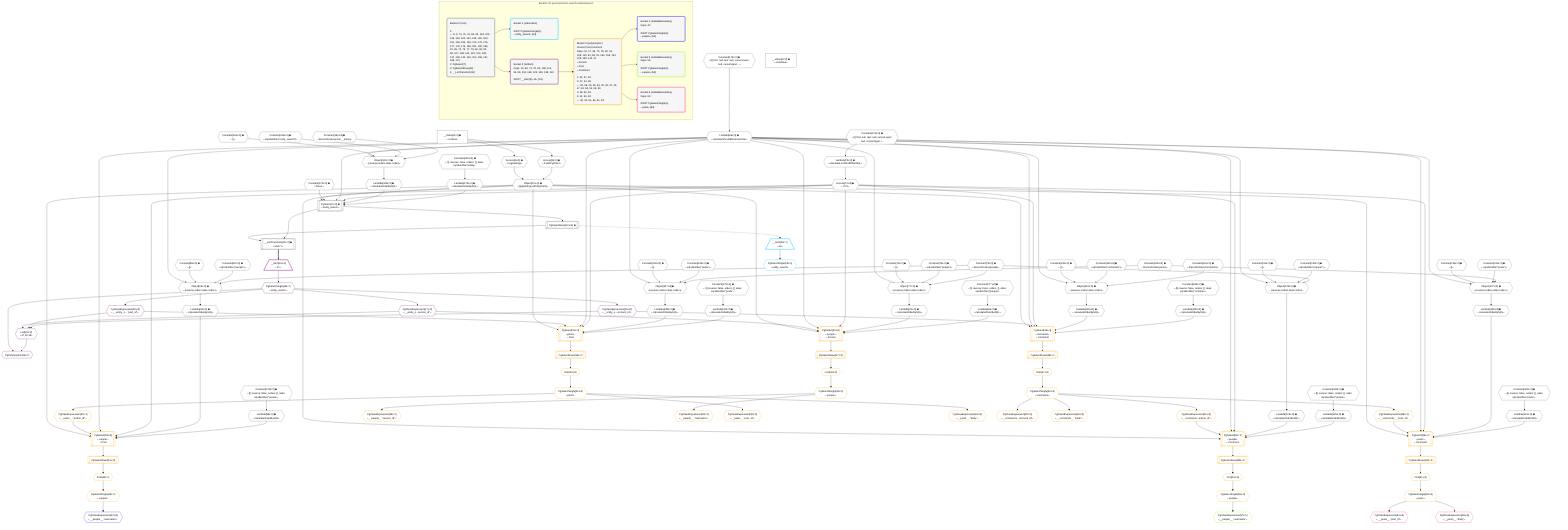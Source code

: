%%{init: {'themeVariables': { 'fontSize': '12px'}}}%%
graph TD
    classDef path fill:#eee,stroke:#000,color:#000
    classDef plan fill:#fff,stroke-width:1px,color:#000
    classDef itemplan fill:#fff,stroke-width:2px,color:#000
    classDef unbatchedplan fill:#dff,stroke-width:1px,color:#000
    classDef sideeffectplan fill:#fcc,stroke-width:2px,color:#000
    classDef bucket fill:#f6f6f6,color:#000,stroke-width:2px,text-align:left


    %% plan dependencies
    PgSelect7[["PgSelect[7∈0] ➊<br />ᐸentity_searchᐳ"]]:::plan
    Object10{{"Object[10∈0] ➊<br />ᐸ{pgSettings,withPgClient}ᐳ"}}:::plan
    Constant174{{"Constant[174∈0] ➊<br />ᐸ'Dave'ᐳ"}}:::plan
    Lambda69{{"Lambda[69∈0] ➊<br />ᐸcalculateShouldReverseOrderᐳ"}}:::plan
    Access73{{"Access[73∈0] ➊<br />ᐸ72.0ᐳ"}}:::plan
    Lambda168{{"Lambda[168∈0] ➊<br />ᐸcalculateOrderBySQLᐳ"}}:::plan
    Lambda173{{"Lambda[173∈0] ➊<br />ᐸcalculateOrderBySQLᐳ"}}:::plan
    Object10 & Constant174 & Lambda69 & Access73 & Lambda168 & Lambda173 --> PgSelect7
    Object77{{"Object[77∈0] ➊<br />ᐸ{reverse,orders,alias,codec}ᐳ"}}:::plan
    Constant74{{"Constant[74∈0] ➊<br />ᐸ[]ᐳ"}}:::plan
    Constant75{{"Constant[75∈0] ➊<br />ᐸsql.identifier(”people”)ᐳ"}}:::plan
    Constant76{{"Constant[76∈0] ➊<br />ᐸRecordCodec(people)ᐳ"}}:::plan
    Lambda69 & Constant74 & Constant75 & Constant76 --> Object77
    Object92{{"Object[92∈0] ➊<br />ᐸ{reverse,orders,alias,codec}ᐳ"}}:::plan
    Constant89{{"Constant[89∈0] ➊<br />ᐸ[]ᐳ"}}:::plan
    Constant90{{"Constant[90∈0] ➊<br />ᐸsql.identifier(”people”)ᐳ"}}:::plan
    Lambda69 & Constant89 & Constant90 & Constant76 --> Object92
    Object107{{"Object[107∈0] ➊<br />ᐸ{reverse,orders,alias,codec}ᐳ"}}:::plan
    Constant104{{"Constant[104∈0] ➊<br />ᐸ[]ᐳ"}}:::plan
    Constant105{{"Constant[105∈0] ➊<br />ᐸsql.identifier(”posts”)ᐳ"}}:::plan
    Constant106{{"Constant[106∈0] ➊<br />ᐸRecordCodec(posts)ᐳ"}}:::plan
    Lambda69 & Constant104 & Constant105 & Constant106 --> Object107
    Object122{{"Object[122∈0] ➊<br />ᐸ{reverse,orders,alias,codec}ᐳ"}}:::plan
    Constant119{{"Constant[119∈0] ➊<br />ᐸ[]ᐳ"}}:::plan
    Constant120{{"Constant[120∈0] ➊<br />ᐸsql.identifier(”people”)ᐳ"}}:::plan
    Lambda69 & Constant119 & Constant120 & Constant76 --> Object122
    Object137{{"Object[137∈0] ➊<br />ᐸ{reverse,orders,alias,codec}ᐳ"}}:::plan
    Constant134{{"Constant[134∈0] ➊<br />ᐸ[]ᐳ"}}:::plan
    Constant135{{"Constant[135∈0] ➊<br />ᐸsql.identifier(”posts”)ᐳ"}}:::plan
    Lambda69 & Constant134 & Constant135 & Constant106 --> Object137
    Object152{{"Object[152∈0] ➊<br />ᐸ{reverse,orders,alias,codec}ᐳ"}}:::plan
    Constant149{{"Constant[149∈0] ➊<br />ᐸ[]ᐳ"}}:::plan
    Constant150{{"Constant[150∈0] ➊<br />ᐸsql.identifier(”comments”)ᐳ"}}:::plan
    Constant151{{"Constant[151∈0] ➊<br />ᐸRecordCodec(comments)ᐳ"}}:::plan
    Lambda69 & Constant149 & Constant150 & Constant151 --> Object152
    Object167{{"Object[167∈0] ➊<br />ᐸ{reverse,orders,alias,codec}ᐳ"}}:::plan
    Constant164{{"Constant[164∈0] ➊<br />ᐸ[]ᐳ"}}:::plan
    Constant165{{"Constant[165∈0] ➊<br />ᐸsql.identifier(”entity_search”)ᐳ"}}:::plan
    Constant166{{"Constant[166∈0] ➊<br />ᐸRecordCodec(union__entity)ᐳ"}}:::plan
    Lambda69 & Constant164 & Constant165 & Constant166 --> Object167
    Access8{{"Access[8∈0] ➊<br />ᐸ2.pgSettingsᐳ"}}:::plan
    Access9{{"Access[9∈0] ➊<br />ᐸ2.withPgClientᐳ"}}:::plan
    Access8 & Access9 --> Object10
    __ListTransform11[["__ListTransform[11∈0] ➊<br />ᐸeach:7ᐳ"]]:::plan
    PgSelectRows12[["PgSelectRows[12∈0] ➊"]]:::plan
    PgSelectRows12 & PgSelect7 --> __ListTransform11
    __Value2["__Value[2∈0] ➊<br />ᐸcontextᐳ"]:::plan
    __Value2 --> Access8
    __Value2 --> Access9
    PgSelect7 --> PgSelectRows12
    Constant175{{"Constant[175∈0] ➊<br />ᐸ§{ first: null, last: null, cursorLower: null, cursorUpper: ᐳ"}}:::plan
    Constant175 --> Lambda69
    Lambda72{{"Lambda[72∈0] ➊<br />ᐸcalculateLimitAndOffsetSQLᐳ"}}:::plan
    Constant176{{"Constant[176∈0] ➊<br />ᐸ§{ first: null, last: null, cursorLower: null, cursorUpper: ᐳ"}}:::plan
    Constant176 --> Lambda72
    Lambda72 --> Access73
    Lambda78{{"Lambda[78∈0] ➊<br />ᐸcalculateOrderBySQLᐳ"}}:::plan
    Object77 --> Lambda78
    Lambda83{{"Lambda[83∈0] ➊<br />ᐸcalculateOrderBySQLᐳ"}}:::plan
    Constant177{{"Constant[177∈0] ➊<br />ᐸ§{ reverse: false, orders: [], alias: sql.identifier(”peopleᐳ"}}:::plan
    Constant177 --> Lambda83
    Lambda93{{"Lambda[93∈0] ➊<br />ᐸcalculateOrderBySQLᐳ"}}:::plan
    Object92 --> Lambda93
    Lambda98{{"Lambda[98∈0] ➊<br />ᐸcalculateOrderBySQLᐳ"}}:::plan
    Constant178{{"Constant[178∈0] ➊<br />ᐸ§{ reverse: false, orders: [], alias: sql.identifier(”peopleᐳ"}}:::plan
    Constant178 --> Lambda98
    Lambda108{{"Lambda[108∈0] ➊<br />ᐸcalculateOrderBySQLᐳ"}}:::plan
    Object107 --> Lambda108
    Lambda113{{"Lambda[113∈0] ➊<br />ᐸcalculateOrderBySQLᐳ"}}:::plan
    Constant179{{"Constant[179∈0] ➊<br />ᐸ§{ reverse: false, orders: [], alias: sql.identifier(”posts”ᐳ"}}:::plan
    Constant179 --> Lambda113
    Lambda123{{"Lambda[123∈0] ➊<br />ᐸcalculateOrderBySQLᐳ"}}:::plan
    Object122 --> Lambda123
    Lambda128{{"Lambda[128∈0] ➊<br />ᐸcalculateOrderBySQLᐳ"}}:::plan
    Constant180{{"Constant[180∈0] ➊<br />ᐸ§{ reverse: false, orders: [], alias: sql.identifier(”peopleᐳ"}}:::plan
    Constant180 --> Lambda128
    Lambda138{{"Lambda[138∈0] ➊<br />ᐸcalculateOrderBySQLᐳ"}}:::plan
    Object137 --> Lambda138
    Lambda143{{"Lambda[143∈0] ➊<br />ᐸcalculateOrderBySQLᐳ"}}:::plan
    Constant181{{"Constant[181∈0] ➊<br />ᐸ§{ reverse: false, orders: [], alias: sql.identifier(”posts”ᐳ"}}:::plan
    Constant181 --> Lambda143
    Lambda153{{"Lambda[153∈0] ➊<br />ᐸcalculateOrderBySQLᐳ"}}:::plan
    Object152 --> Lambda153
    Lambda158{{"Lambda[158∈0] ➊<br />ᐸcalculateOrderBySQLᐳ"}}:::plan
    Constant182{{"Constant[182∈0] ➊<br />ᐸ§{ reverse: false, orders: [], alias: sql.identifier(”commenᐳ"}}:::plan
    Constant182 --> Lambda158
    Object167 --> Lambda168
    Constant183{{"Constant[183∈0] ➊<br />ᐸ§{ reverse: false, orders: [], alias: sql.identifier(”entityᐳ"}}:::plan
    Constant183 --> Lambda173
    __Value4["__Value[4∈0] ➊<br />ᐸrootValueᐳ"]:::plan
    __Item13[/"__Item[13∈1]<br />ᐸ12ᐳ"\]:::itemplan
    PgSelectRows12 -.-> __Item13
    PgSelectSingle14{{"PgSelectSingle[14∈1]<br />ᐸentity_searchᐳ"}}:::plan
    __Item13 --> PgSelectSingle14
    List20{{"List[20∈2]<br />ᐸ17,18,19ᐳ"}}:::plan
    PgClassExpression17{{"PgClassExpression[17∈2]<br />ᐸ__entity_s...person_id”ᐳ"}}:::plan
    PgClassExpression18{{"PgClassExpression[18∈2]<br />ᐸ__entity_s....”post_id”ᐳ"}}:::plan
    PgClassExpression19{{"PgClassExpression[19∈2]<br />ᐸ__entity_s...omment_id”ᐳ"}}:::plan
    PgClassExpression17 & PgClassExpression18 & PgClassExpression19 --> List20
    PgPolymorphic21{{"PgPolymorphic[21∈2]"}}:::plan
    PgSelectSingle16{{"PgSelectSingle[16∈2]<br />ᐸentity_searchᐳ"}}:::plan
    PgSelectSingle16 & List20 --> PgPolymorphic21
    __Item15[/"__Item[15∈2]<br />ᐸ11ᐳ"\]:::itemplan
    __ListTransform11 ==> __Item15
    __Item15 --> PgSelectSingle16
    PgSelectSingle16 --> PgClassExpression17
    PgSelectSingle16 --> PgClassExpression18
    PgSelectSingle16 --> PgClassExpression19
    PgSelect22[["PgSelect[22∈3]<br />ᐸpeopleᐳ<br />ᐳPerson"]]:::plan
    Object10 & PgClassExpression17 & Lambda69 & Access73 & Lambda78 & Lambda83 --> PgSelect22
    PgSelect31[["PgSelect[31∈3]<br />ᐸpostsᐳ<br />ᐳPost"]]:::plan
    Object10 & PgClassExpression18 & Lambda69 & Access73 & Lambda108 & Lambda113 --> PgSelect31
    PgSelect38[["PgSelect[38∈3]<br />ᐸpeopleᐳ<br />ᐳPost"]]:::plan
    PgClassExpression37{{"PgClassExpression[37∈3]<br />ᐸ__posts__.”author_id”ᐳ"}}:::plan
    Object10 & PgClassExpression37 & Lambda69 & Access73 & Lambda93 & Lambda98 --> PgSelect38
    PgSelect45[["PgSelect[45∈3]<br />ᐸcommentsᐳ<br />ᐳComment"]]:::plan
    Object10 & PgClassExpression19 & Lambda69 & Access73 & Lambda153 & Lambda158 --> PgSelect45
    PgSelect52[["PgSelect[52∈3]<br />ᐸpeopleᐳ<br />ᐳComment"]]:::plan
    PgClassExpression51{{"PgClassExpression[51∈3]<br />ᐸ__comments...author_id”ᐳ"}}:::plan
    Object10 & PgClassExpression51 & Lambda69 & Access73 & Lambda123 & Lambda128 --> PgSelect52
    PgSelect59[["PgSelect[59∈3]<br />ᐸpostsᐳ<br />ᐳComment"]]:::plan
    PgClassExpression58{{"PgClassExpression[58∈3]<br />ᐸ__comments__.”post_id”ᐳ"}}:::plan
    Object10 & PgClassExpression58 & Lambda69 & Access73 & Lambda138 & Lambda143 --> PgSelect59
    First26{{"First[26∈3]"}}:::plan
    PgSelectRows27[["PgSelectRows[27∈3]"]]:::plan
    PgSelectRows27 --> First26
    PgSelect22 --> PgSelectRows27
    PgSelectSingle28{{"PgSelectSingle[28∈3]<br />ᐸpeopleᐳ"}}:::plan
    First26 --> PgSelectSingle28
    PgClassExpression29{{"PgClassExpression[29∈3]<br />ᐸ__people__.”person_id”ᐳ"}}:::plan
    PgSelectSingle28 --> PgClassExpression29
    PgClassExpression30{{"PgClassExpression[30∈3]<br />ᐸ__people__.”username”ᐳ"}}:::plan
    PgSelectSingle28 --> PgClassExpression30
    First33{{"First[33∈3]"}}:::plan
    PgSelectRows34[["PgSelectRows[34∈3]"]]:::plan
    PgSelectRows34 --> First33
    PgSelect31 --> PgSelectRows34
    PgSelectSingle35{{"PgSelectSingle[35∈3]<br />ᐸpostsᐳ"}}:::plan
    First33 --> PgSelectSingle35
    PgClassExpression36{{"PgClassExpression[36∈3]<br />ᐸ__posts__.”post_id”ᐳ"}}:::plan
    PgSelectSingle35 --> PgClassExpression36
    PgSelectSingle35 --> PgClassExpression37
    First40{{"First[40∈3]"}}:::plan
    PgSelectRows41[["PgSelectRows[41∈3]"]]:::plan
    PgSelectRows41 --> First40
    PgSelect38 --> PgSelectRows41
    PgSelectSingle42{{"PgSelectSingle[42∈3]<br />ᐸpeopleᐳ"}}:::plan
    First40 --> PgSelectSingle42
    PgClassExpression44{{"PgClassExpression[44∈3]<br />ᐸ__posts__.”body”ᐳ"}}:::plan
    PgSelectSingle35 --> PgClassExpression44
    First47{{"First[47∈3]"}}:::plan
    PgSelectRows48[["PgSelectRows[48∈3]"]]:::plan
    PgSelectRows48 --> First47
    PgSelect45 --> PgSelectRows48
    PgSelectSingle49{{"PgSelectSingle[49∈3]<br />ᐸcommentsᐳ"}}:::plan
    First47 --> PgSelectSingle49
    PgClassExpression50{{"PgClassExpression[50∈3]<br />ᐸ__comments...omment_id”ᐳ"}}:::plan
    PgSelectSingle49 --> PgClassExpression50
    PgSelectSingle49 --> PgClassExpression51
    First54{{"First[54∈3]"}}:::plan
    PgSelectRows55[["PgSelectRows[55∈3]"]]:::plan
    PgSelectRows55 --> First54
    PgSelect52 --> PgSelectRows55
    PgSelectSingle56{{"PgSelectSingle[56∈3]<br />ᐸpeopleᐳ"}}:::plan
    First54 --> PgSelectSingle56
    PgSelectSingle49 --> PgClassExpression58
    First61{{"First[61∈3]"}}:::plan
    PgSelectRows62[["PgSelectRows[62∈3]"]]:::plan
    PgSelectRows62 --> First61
    PgSelect59 --> PgSelectRows62
    PgSelectSingle63{{"PgSelectSingle[63∈3]<br />ᐸpostsᐳ"}}:::plan
    First61 --> PgSelectSingle63
    PgClassExpression66{{"PgClassExpression[66∈3]<br />ᐸ__comments__.”body”ᐳ"}}:::plan
    PgSelectSingle49 --> PgClassExpression66
    PgClassExpression43{{"PgClassExpression[43∈4]<br />ᐸ__people__.”username”ᐳ"}}:::plan
    PgSelectSingle42 --> PgClassExpression43
    PgClassExpression57{{"PgClassExpression[57∈5]<br />ᐸ__people__.”username”ᐳ"}}:::plan
    PgSelectSingle56 --> PgClassExpression57
    PgClassExpression64{{"PgClassExpression[64∈6]<br />ᐸ__posts__.”post_id”ᐳ"}}:::plan
    PgSelectSingle63 --> PgClassExpression64
    PgClassExpression65{{"PgClassExpression[65∈6]<br />ᐸ__posts__.”body”ᐳ"}}:::plan
    PgSelectSingle63 --> PgClassExpression65

    %% define steps

    subgraph "Buckets for queries/unions-search-entities/search"
    Bucket0("Bucket 0 (root)<br /><br />1: <br />ᐳ: 8, 9, 74, 75, 76, 89, 90, 104, 105, 106, 119, 120, 134, 135, 149, 150, 151, 164, 165, 166, 174, 175, 176, 177, 178, 179, 180, 181, 182, 183, 10, 69, 72, 73, 77, 78, 83, 92, 93, 98, 107, 108, 113, 122, 123, 128, 137, 138, 143, 152, 153, 158, 167, 168, 173<br />2: PgSelect[7]<br />3: PgSelectRows[12]<br />4: __ListTransform[11]"):::bucket
    classDef bucket0 stroke:#696969
    class Bucket0,__Value2,__Value4,PgSelect7,Access8,Access9,Object10,__ListTransform11,PgSelectRows12,Lambda69,Lambda72,Access73,Constant74,Constant75,Constant76,Object77,Lambda78,Lambda83,Constant89,Constant90,Object92,Lambda93,Lambda98,Constant104,Constant105,Constant106,Object107,Lambda108,Lambda113,Constant119,Constant120,Object122,Lambda123,Lambda128,Constant134,Constant135,Object137,Lambda138,Lambda143,Constant149,Constant150,Constant151,Object152,Lambda153,Lambda158,Constant164,Constant165,Constant166,Object167,Lambda168,Lambda173,Constant174,Constant175,Constant176,Constant177,Constant178,Constant179,Constant180,Constant181,Constant182,Constant183 bucket0
    Bucket1("Bucket 1 (subroutine)<br /><br />ROOT PgSelectSingle{1}ᐸentity_searchᐳ[14]"):::bucket
    classDef bucket1 stroke:#00bfff
    class Bucket1,__Item13,PgSelectSingle14 bucket1
    Bucket2("Bucket 2 (listItem)<br />Deps: 10, 69, 73, 78, 83, 108, 113, 93, 98, 153, 158, 123, 128, 138, 143<br /><br />ROOT __Item{2}ᐸ11ᐳ[15]"):::bucket
    classDef bucket2 stroke:#7f007f
    class Bucket2,__Item15,PgSelectSingle16,PgClassExpression17,PgClassExpression18,PgClassExpression19,List20,PgPolymorphic21 bucket2
    Bucket3("Bucket 3 (polymorphic)<br />Person,Post,Comment<br />Deps: 10, 17, 69, 73, 78, 83, 18, 108, 113, 93, 98, 19, 153, 158, 123, 128, 138, 143, 21<br />ᐳPerson<br />ᐳPost<br />ᐳComment<br /><br />1: 22, 31, 45<br />2: 27, 34, 48<br />ᐳ: 26, 28, 29, 30, 33, 35, 36, 37, 44, 47, 49, 50, 51, 58, 66<br />3: 38, 52, 59<br />4: 41, 55, 62<br />ᐳ: 40, 42, 54, 56, 61, 63"):::bucket
    classDef bucket3 stroke:#ffa500
    class Bucket3,PgSelect22,First26,PgSelectRows27,PgSelectSingle28,PgClassExpression29,PgClassExpression30,PgSelect31,First33,PgSelectRows34,PgSelectSingle35,PgClassExpression36,PgClassExpression37,PgSelect38,First40,PgSelectRows41,PgSelectSingle42,PgClassExpression44,PgSelect45,First47,PgSelectRows48,PgSelectSingle49,PgClassExpression50,PgClassExpression51,PgSelect52,First54,PgSelectRows55,PgSelectSingle56,PgClassExpression58,PgSelect59,First61,PgSelectRows62,PgSelectSingle63,PgClassExpression66 bucket3
    Bucket4("Bucket 4 (nullableBoundary)<br />Deps: 42<br /><br />ROOT PgSelectSingle{3}ᐸpeopleᐳ[42]"):::bucket
    classDef bucket4 stroke:#0000ff
    class Bucket4,PgClassExpression43 bucket4
    Bucket5("Bucket 5 (nullableBoundary)<br />Deps: 56<br /><br />ROOT PgSelectSingle{3}ᐸpeopleᐳ[56]"):::bucket
    classDef bucket5 stroke:#7fff00
    class Bucket5,PgClassExpression57 bucket5
    Bucket6("Bucket 6 (nullableBoundary)<br />Deps: 63<br /><br />ROOT PgSelectSingle{3}ᐸpostsᐳ[63]"):::bucket
    classDef bucket6 stroke:#ff1493
    class Bucket6,PgClassExpression64,PgClassExpression65 bucket6
    Bucket0 --> Bucket1 & Bucket2
    Bucket2 --> Bucket3
    Bucket3 --> Bucket4 & Bucket5 & Bucket6
    end